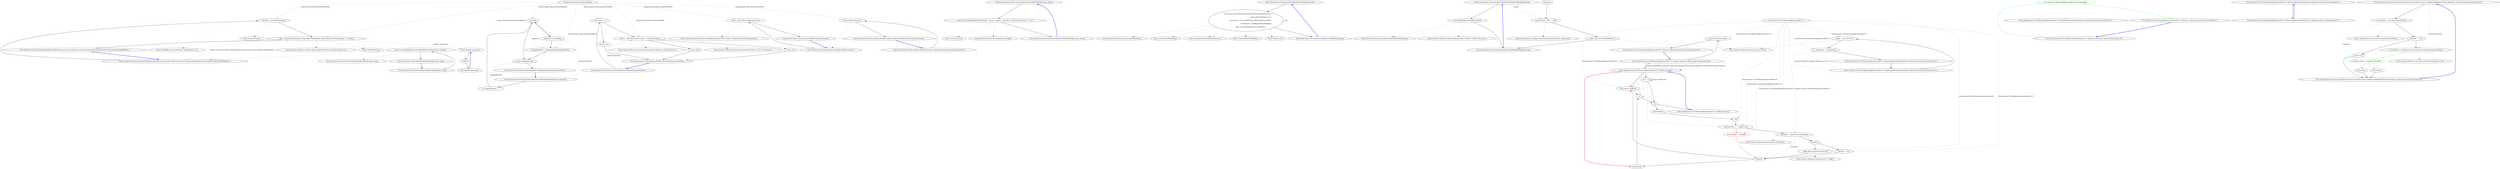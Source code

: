 digraph  {
n61 [label="QuantConnect.Data.Auxiliary.MapFile", span=""];
n0 [cluster="QuantConnect.Data.Auxiliary.MapFile.MapFile(string, System.Collections.Generic.IEnumerable<QuantConnect.Data.Auxiliary.MapFileRow>)", label="Entry QuantConnect.Data.Auxiliary.MapFile.MapFile(string, System.Collections.Generic.IEnumerable<QuantConnect.Data.Auxiliary.MapFileRow>)", span="56-56"];
n1 [cluster="QuantConnect.Data.Auxiliary.MapFile.MapFile(string, System.Collections.Generic.IEnumerable<QuantConnect.Data.Auxiliary.MapFileRow>)", label="Permtick = permtick.ToUpper()", span="58-58"];
n2 [cluster="QuantConnect.Data.Auxiliary.MapFile.MapFile(string, System.Collections.Generic.IEnumerable<QuantConnect.Data.Auxiliary.MapFileRow>)", label="_data = new SortedDictionary<DateTime, MapFileRow>(data.Distinct().ToDictionary(x => x.Date))", span="59-59"];
n4 [cluster="string.ToUpper()", label="Entry string.ToUpper()", span="0-0"];
n3 [cluster="QuantConnect.Data.Auxiliary.MapFile.MapFile(string, System.Collections.Generic.IEnumerable<QuantConnect.Data.Auxiliary.MapFileRow>)", label="Exit QuantConnect.Data.Auxiliary.MapFile.MapFile(string, System.Collections.Generic.IEnumerable<QuantConnect.Data.Auxiliary.MapFileRow>)", span="56-56"];
n5 [cluster="SortedDictionary<DateTime, MapFileRow>.cstr", label="Entry SortedDictionary<DateTime, MapFileRow>.cstr", span=""];
n6 [cluster="System.Collections.Generic.IEnumerable<TSource>.Distinct<TSource>()", label="Entry System.Collections.Generic.IEnumerable<TSource>.Distinct<TSource>()", span="0-0"];
n7 [cluster="Unk.ToDictionary", label="Entry Unk.ToDictionary", span=""];
n8 [cluster="lambda expression", label="Entry lambda expression", span="59-59"];
n9 [cluster="lambda expression", label="x.Date", span="59-59"];
n10 [cluster="lambda expression", label="Exit lambda expression", span="59-59"];
n11 [cluster="QuantConnect.Data.Auxiliary.MapFile.GetMappedSymbol(System.DateTime)", label="Entry QuantConnect.Data.Auxiliary.MapFile.GetMappedSymbol(System.DateTime)", span="67-67"];
n12 [cluster="QuantConnect.Data.Auxiliary.MapFile.GetMappedSymbol(System.DateTime)", label="var mappedSymbol = ''''", span="69-69"];
n14 [cluster="QuantConnect.Data.Auxiliary.MapFile.GetMappedSymbol(System.DateTime)", label="splitDate < searchDate", span="73-73"];
n13 [cluster="QuantConnect.Data.Auxiliary.MapFile.GetMappedSymbol(System.DateTime)", label="_data.Keys", span="71-71"];
n16 [cluster="QuantConnect.Data.Auxiliary.MapFile.GetMappedSymbol(System.DateTime)", label="return mappedSymbol;", span="77-77"];
n15 [cluster="QuantConnect.Data.Auxiliary.MapFile.GetMappedSymbol(System.DateTime)", label="mappedSymbol = _data[splitDate].MappedSymbol", span="74-74"];
n17 [cluster="QuantConnect.Data.Auxiliary.MapFile.GetMappedSymbol(System.DateTime)", label="Exit QuantConnect.Data.Auxiliary.MapFile.GetMappedSymbol(System.DateTime)", span="67-67"];
n18 [cluster="QuantConnect.Data.Auxiliary.MapFile.HasData(System.DateTime)", label="Entry QuantConnect.Data.Auxiliary.MapFile.HasData(System.DateTime)", span="83-83"];
n19 [cluster="QuantConnect.Data.Auxiliary.MapFile.HasData(System.DateTime)", label="_data.Count == 0", span="86-86"];
n21 [cluster="QuantConnect.Data.Auxiliary.MapFile.HasData(System.DateTime)", label="date < _data.Keys.First() || date > _data.Keys.Last()", span="91-91"];
n20 [cluster="QuantConnect.Data.Auxiliary.MapFile.HasData(System.DateTime)", label="return true;", span="88-88"];
n22 [cluster="QuantConnect.Data.Auxiliary.MapFile.HasData(System.DateTime)", label="return false;", span="94-94"];
n23 [cluster="QuantConnect.Data.Auxiliary.MapFile.HasData(System.DateTime)", label="return true;", span="96-96"];
n25 [cluster="System.Collections.Generic.IEnumerable<TSource>.First<TSource>()", label="Entry System.Collections.Generic.IEnumerable<TSource>.First<TSource>()", span="0-0"];
n26 [cluster="System.Collections.Generic.IEnumerable<TSource>.Last<TSource>()", label="Entry System.Collections.Generic.IEnumerable<TSource>.Last<TSource>()", span="0-0"];
n24 [cluster="QuantConnect.Data.Auxiliary.MapFile.HasData(System.DateTime)", label="Exit QuantConnect.Data.Auxiliary.MapFile.HasData(System.DateTime)", span="83-83"];
n27 [cluster="QuantConnect.Data.Auxiliary.MapFile.Read(string, string)", label="Entry QuantConnect.Data.Auxiliary.MapFile.Read(string, string)", span="102-102"];
n28 [cluster="QuantConnect.Data.Auxiliary.MapFile.Read(string, string)", label="return new MapFile(permtick, MapFileRow.Read(permtick, market));", span="104-104"];
n29 [cluster="QuantConnect.Data.Auxiliary.MapFile.Read(string, string)", label="Exit QuantConnect.Data.Auxiliary.MapFile.Read(string, string)", span="102-102"];
n30 [cluster="QuantConnect.Data.Auxiliary.MapFileRow.Read(string, string)", label="Entry QuantConnect.Data.Auxiliary.MapFileRow.Read(string, string)", span="50-50"];
n31 [cluster="QuantConnect.Data.Auxiliary.MapFile.GetMapFilePath(string, string)", label="Entry QuantConnect.Data.Auxiliary.MapFile.GetMapFilePath(string, string)", span="113-113"];
n32 [cluster="QuantConnect.Data.Auxiliary.MapFile.GetMapFilePath(string, string)", label="return Path.Combine(Globals.DataFolder, ''equity'', market, ''map_files'', permtick.ToLower() + ''.csv'');", span="115-115"];
n33 [cluster="QuantConnect.Data.Auxiliary.MapFile.GetMapFilePath(string, string)", label="Exit QuantConnect.Data.Auxiliary.MapFile.GetMapFilePath(string, string)", span="113-113"];
n34 [cluster="string.ToLower()", label="Entry string.ToLower()", span="0-0"];
n35 [cluster="System.IO.Path.Combine(params string[])", label="Entry System.IO.Path.Combine(params string[])", span="0-0"];
n36 [cluster="QuantConnect.Data.Auxiliary.MapFile.GetEnumerator()", label="Entry QuantConnect.Data.Auxiliary.MapFile.GetEnumerator()", span="127-127"];
n37 [cluster="QuantConnect.Data.Auxiliary.MapFile.GetEnumerator()", label="return _data.Values.GetEnumerator();", span="129-129"];
n38 [cluster="QuantConnect.Data.Auxiliary.MapFile.GetEnumerator()", label="Exit QuantConnect.Data.Auxiliary.MapFile.GetEnumerator()", span="127-127"];
n39 [cluster="System.Collections.Generic.SortedDictionary<TKey, TValue>.ValueCollection.GetEnumerator()", label="Entry System.Collections.Generic.SortedDictionary<TKey, TValue>.ValueCollection.GetEnumerator()", span="0-0"];
n40 [cluster="QuantConnect.Data.Auxiliary.MapFile.System.Collections.IEnumerable.GetEnumerator()", label="Entry QuantConnect.Data.Auxiliary.MapFile.System.Collections.IEnumerable.GetEnumerator()", span="139-139"];
n41 [cluster="QuantConnect.Data.Auxiliary.MapFile.System.Collections.IEnumerable.GetEnumerator()", label="return GetEnumerator();", span="141-141"];
n42 [cluster="QuantConnect.Data.Auxiliary.MapFile.System.Collections.IEnumerable.GetEnumerator()", label="Exit QuantConnect.Data.Auxiliary.MapFile.System.Collections.IEnumerable.GetEnumerator()", span="139-139"];
n43 [cluster="QuantConnect.Data.Auxiliary.MapFile.GetMapFiles(string)", label="Entry QuantConnect.Data.Auxiliary.MapFile.GetMapFiles(string)", span="151-151"];
n44 [cluster="QuantConnect.Data.Auxiliary.MapFile.GetMapFiles(string)", label="return from file in Directory.EnumerateFiles(mapFileDirectory)\r\n                   where file.EndsWith(''.csv'')\r\n                   let permtick = Path.GetFileNameWithoutExtension(file)\r\n                   let fileRead = SafeMapFileRowRead(file)\r\n                   select new MapFile(permtick, fileRead);", span="153-157"];
n45 [cluster="QuantConnect.Data.Auxiliary.MapFile.GetMapFiles(string)", label="Exit QuantConnect.Data.Auxiliary.MapFile.GetMapFiles(string)", span="151-151"];
n46 [cluster="System.IO.Directory.EnumerateFiles(string)", label="Entry System.IO.Directory.EnumerateFiles(string)", span="0-0"];
n47 [cluster="string.EndsWith(string)", label="Entry string.EndsWith(string)", span="0-0"];
n48 [cluster="Unk.GetFileNameWithoutExtension", label="Entry Unk.GetFileNameWithoutExtension", span=""];
n49 [cluster="Unk.SafeMapFileRowRead", label="Entry Unk.SafeMapFileRowRead", span=""];
n50 [cluster="MapFile.cstr", label="Entry MapFile.cstr", span=""];
n51 [cluster="QuantConnect.Data.Auxiliary.MapFile.SafeMapFileRowRead(string)", label="Entry QuantConnect.Data.Auxiliary.MapFile.SafeMapFileRowRead(string)", span="163-163"];
n52 [cluster="QuantConnect.Data.Auxiliary.MapFile.SafeMapFileRowRead(string)", label="return MapFileRow.Read(file).ToList();", span="167-167"];
n54 [cluster="QuantConnect.Data.Auxiliary.MapFile.SafeMapFileRowRead(string)", label="Log.Error(err, ''File: '' + file)", span="171-171"];
n53 [cluster="QuantConnect.Data.Auxiliary.MapFile.SafeMapFileRowRead(string)", label=Exception, span="169-169"];
n55 [cluster="QuantConnect.Data.Auxiliary.MapFile.SafeMapFileRowRead(string)", label="return new List<MapFileRow>();", span="172-172"];
n59 [cluster="QuantConnect.Logging.Log.Error(System.Exception, string, bool)", label="Entry QuantConnect.Logging.Log.Error(System.Exception, string, bool)", span="98-98"];
n56 [cluster="QuantConnect.Data.Auxiliary.MapFile.SafeMapFileRowRead(string)", label="Exit QuantConnect.Data.Auxiliary.MapFile.SafeMapFileRowRead(string)", span="163-163"];
n57 [cluster="QuantConnect.Data.Auxiliary.MapFileRow.Read(string)", label="Entry QuantConnect.Data.Auxiliary.MapFileRow.Read(string)", span="61-61"];
n58 [cluster="System.Collections.Generic.IEnumerable<TSource>.ToList<TSource>()", label="Entry System.Collections.Generic.IEnumerable<TSource>.ToList<TSource>()", span="0-0"];
n60 [cluster="System.Collections.Generic.List<T>.List()", label="Entry System.Collections.Generic.List<T>.List()", span="0-0"];
m0_93 [cluster="QuantConnect.Util.MemoizingEnumerable<T>.MemoizingEnumerable(System.Collections.Generic.IEnumerable<T>)", file="LinqExtensions.cs", label="Entry QuantConnect.Util.MemoizingEnumerable<T>.MemoizingEnumerable(System.Collections.Generic.IEnumerable<T>)", span="40-40"];
m0_90 [cluster="QuantConnect.Util.LinqExtensions.Memoize<T>(System.Collections.Generic.IEnumerable<T>)", file="LinqExtensions.cs", label="Entry QuantConnect.Util.LinqExtensions.Memoize<T>(System.Collections.Generic.IEnumerable<T>)", span="218-218"];
m0_91 [cluster="QuantConnect.Util.LinqExtensions.Memoize<T>(System.Collections.Generic.IEnumerable<T>)", color=green, community=0, file="LinqExtensions.cs", label="18: return new MemoizingEnumerable<T>(enumerable);", span="220-220"];
m0_92 [cluster="QuantConnect.Util.LinqExtensions.Memoize<T>(System.Collections.Generic.IEnumerable<T>)", file="LinqExtensions.cs", label="Exit QuantConnect.Util.LinqExtensions.Memoize<T>(System.Collections.Generic.IEnumerable<T>)", span="218-218"];
m1_24 [cluster="System.Collections.Generic.List<T>.Add(T)", file="MemoizingEnumerable.cs", label="Entry System.Collections.Generic.List<T>.Add(T)", span="0-0"];
m1_2 [cluster="QuantConnect.Util.MemoizingEnumerable<T>.MemoizingEnumerable(System.Collections.Generic.IEnumerator<T>)", file="MemoizingEnumerable.cs", label="Entry QuantConnect.Util.MemoizingEnumerable<T>.MemoizingEnumerable(System.Collections.Generic.IEnumerator<T>)", span="49-49"];
m1_3 [cluster="QuantConnect.Util.MemoizingEnumerable<T>.MemoizingEnumerable(System.Collections.Generic.IEnumerator<T>)", file="MemoizingEnumerable.cs", label="_buffer = new List<T>()", span="51-51"];
m1_4 [cluster="QuantConnect.Util.MemoizingEnumerable<T>.MemoizingEnumerable(System.Collections.Generic.IEnumerator<T>)", file="MemoizingEnumerable.cs", label="_enumerator = enumerator", span="52-52"];
m1_5 [cluster="QuantConnect.Util.MemoizingEnumerable<T>.MemoizingEnumerable(System.Collections.Generic.IEnumerator<T>)", file="MemoizingEnumerable.cs", label="Exit QuantConnect.Util.MemoizingEnumerable<T>.MemoizingEnumerable(System.Collections.Generic.IEnumerator<T>)", span="49-49"];
m1_23 [cluster="System.Collections.IEnumerator.MoveNext()", file="MemoizingEnumerable.cs", label="Entry System.Collections.IEnumerator.MoveNext()", span="0-0"];
m1_25 [cluster="QuantConnect.Util.MemoizingEnumerable<T>.System.Collections.IEnumerable.GetEnumerator()", file="MemoizingEnumerable.cs", label="Entry QuantConnect.Util.MemoizingEnumerable<T>.System.Collections.IEnumerable.GetEnumerator()", span="114-114"];
m1_26 [cluster="QuantConnect.Util.MemoizingEnumerable<T>.System.Collections.IEnumerable.GetEnumerator()", file="MemoizingEnumerable.cs", label="return GetEnumerator();", span="116-116"];
m1_27 [cluster="QuantConnect.Util.MemoizingEnumerable<T>.System.Collections.IEnumerable.GetEnumerator()", file="MemoizingEnumerable.cs", label="Exit QuantConnect.Util.MemoizingEnumerable<T>.System.Collections.IEnumerable.GetEnumerator()", span="114-114"];
m1_7 [cluster="QuantConnect.Util.MemoizingEnumerable<T>.GetEnumerator()", file="MemoizingEnumerable.cs", label="Entry QuantConnect.Util.MemoizingEnumerable<T>.GetEnumerator()", span="62-62"];
m1_8 [cluster="QuantConnect.Util.MemoizingEnumerable<T>.GetEnumerator()", file="MemoizingEnumerable.cs", label="int i = 0", span="64-64"];
m1_19 [cluster="QuantConnect.Util.MemoizingEnumerable<T>.GetEnumerator()", file="MemoizingEnumerable.cs", label="yield return _buffer[i];", span="95-95"];
m1_20 [cluster="QuantConnect.Util.MemoizingEnumerable<T>.GetEnumerator()", file="MemoizingEnumerable.cs", label="yield break;", span="99-99"];
m1_9 [cluster="QuantConnect.Util.MemoizingEnumerable<T>.GetEnumerator()", file="MemoizingEnumerable.cs", label=true, span="65-65"];
m1_12 [cluster="QuantConnect.Util.MemoizingEnumerable<T>.GetEnumerator()", file="MemoizingEnumerable.cs", label="!_finished && i >= _buffer.Count", span="73-73"];
m1_21 [cluster="QuantConnect.Util.MemoizingEnumerable<T>.GetEnumerator()", file="MemoizingEnumerable.cs", label="i++", span="103-103"];
m1_10 [cluster="QuantConnect.Util.MemoizingEnumerable<T>.GetEnumerator()", file="MemoizingEnumerable.cs", label="bool hasValue", span="67-67"];
m1_11 [cluster="QuantConnect.Util.MemoizingEnumerable<T>.GetEnumerator()", file="MemoizingEnumerable.cs", label=_lock, span="70-70"];
m1_13 [cluster="QuantConnect.Util.MemoizingEnumerable<T>.GetEnumerator()", file="MemoizingEnumerable.cs", label="hasValue = _enumerator.MoveNext()", span="75-75"];
m1_17 [cluster="QuantConnect.Util.MemoizingEnumerable<T>.GetEnumerator()", color=red, community=0, file="MemoizingEnumerable.cs", label="16: hasValue = !_finished", span="88-88"];
m1_14 [cluster="QuantConnect.Util.MemoizingEnumerable<T>.GetEnumerator()", file="MemoizingEnumerable.cs", label=hasValue, span="76-76"];
m1_18 [cluster="QuantConnect.Util.MemoizingEnumerable<T>.GetEnumerator()", file="MemoizingEnumerable.cs", label=hasValue, span="93-93"];
m1_15 [cluster="QuantConnect.Util.MemoizingEnumerable<T>.GetEnumerator()", file="MemoizingEnumerable.cs", label="_buffer.Add(_enumerator.Current)", span="78-78"];
m1_16 [cluster="QuantConnect.Util.MemoizingEnumerable<T>.GetEnumerator()", file="MemoizingEnumerable.cs", label="_finished = true", span="82-82"];
m1_22 [cluster="QuantConnect.Util.MemoizingEnumerable<T>.GetEnumerator()", file="MemoizingEnumerable.cs", label="Exit QuantConnect.Util.MemoizingEnumerable<T>.GetEnumerator()", span="62-62"];
m1_0 [cluster="QuantConnect.Util.MemoizingEnumerable<T>.MemoizingEnumerable(System.Collections.Generic.IEnumerable<T>)", file="MemoizingEnumerable.cs", label="Entry QuantConnect.Util.MemoizingEnumerable<T>.MemoizingEnumerable(System.Collections.Generic.IEnumerable<T>)", span="40-40"];
m1_1 [cluster="QuantConnect.Util.MemoizingEnumerable<T>.MemoizingEnumerable(System.Collections.Generic.IEnumerable<T>)", file="MemoizingEnumerable.cs", label="Exit QuantConnect.Util.MemoizingEnumerable<T>.MemoizingEnumerable(System.Collections.Generic.IEnumerable<T>)", span="40-40"];
m1_28 [file="MemoizingEnumerable.cs", label="QuantConnect.Util.MemoizingEnumerable<T>", span=""];
m3_36 [cluster="QuantConnect.Data.UniverseSelection.FuturesChainUniverse.CanRemoveMember(System.DateTime, QuantConnect.Securities.Security)", file="QCAlgorithm.History.cs", label="Entry QuantConnect.Data.UniverseSelection.FuturesChainUniverse.CanRemoveMember(System.DateTime, QuantConnect.Securities.Security)", span="129-129"];
m3_41 [cluster="QuantConnect.Data.UniverseSelection.FuturesChainUniverse.CanRemoveMember(System.DateTime, QuantConnect.Securities.Security)", color=green, community=0, file="QCAlgorithm.History.cs", label="4: localTime.Date != lastData.Time.Date", span="142-142"];
m3_37 [cluster="QuantConnect.Data.UniverseSelection.FuturesChainUniverse.CanRemoveMember(System.DateTime, QuantConnect.Securities.Security)", file="QCAlgorithm.History.cs", label="var lastData = security.Cache.GetData()", span="132-132"];
m3_40 [cluster="QuantConnect.Data.UniverseSelection.FuturesChainUniverse.CanRemoveMember(System.DateTime, QuantConnect.Securities.Security)", file="QCAlgorithm.History.cs", label="var localTime = utcTime.ConvertFromUtc(security.Exchange.TimeZone)", span="141-141"];
m3_42 [cluster="QuantConnect.Data.UniverseSelection.FuturesChainUniverse.CanRemoveMember(System.DateTime, QuantConnect.Securities.Security)", file="QCAlgorithm.History.cs", label="return true;", span="144-144"];
m3_43 [cluster="QuantConnect.Data.UniverseSelection.FuturesChainUniverse.CanRemoveMember(System.DateTime, QuantConnect.Securities.Security)", file="QCAlgorithm.History.cs", label="return false;", span="146-146"];
m3_38 [cluster="QuantConnect.Data.UniverseSelection.FuturesChainUniverse.CanRemoveMember(System.DateTime, QuantConnect.Securities.Security)", file="QCAlgorithm.History.cs", label="lastData == null", span="133-133"];
m3_39 [cluster="QuantConnect.Data.UniverseSelection.FuturesChainUniverse.CanRemoveMember(System.DateTime, QuantConnect.Securities.Security)", file="QCAlgorithm.History.cs", label="return true;", span="135-135"];
m3_44 [cluster="QuantConnect.Data.UniverseSelection.FuturesChainUniverse.CanRemoveMember(System.DateTime, QuantConnect.Securities.Security)", file="QCAlgorithm.History.cs", label="Exit QuantConnect.Data.UniverseSelection.FuturesChainUniverse.CanRemoveMember(System.DateTime, QuantConnect.Securities.Security)", span="129-129"];
m3_45 [cluster="QuantConnect.Securities.SecurityCache.GetData()", file="QCAlgorithm.History.cs", label="Entry QuantConnect.Securities.SecurityCache.GetData()", span="178-178"];
m3_46 [cluster="System.DateTime.ConvertFromUtc(DateTimeZone, bool)", file="QCAlgorithm.History.cs", label="Entry System.DateTime.ConvertFromUtc(DateTimeZone, bool)", span="606-606"];
n61 -> n1  [color=darkseagreen4, key=1, label="QuantConnect.Data.Auxiliary.MapFile", style=dashed];
n61 -> n2  [color=darkseagreen4, key=1, label="QuantConnect.Data.Auxiliary.MapFile", style=dashed];
n61 -> n13  [color=darkseagreen4, key=1, label="QuantConnect.Data.Auxiliary.MapFile", style=dashed];
n61 -> n15  [color=darkseagreen4, key=1, label="QuantConnect.Data.Auxiliary.MapFile", style=dashed];
n61 -> n19  [color=darkseagreen4, key=1, label="QuantConnect.Data.Auxiliary.MapFile", style=dashed];
n61 -> n21  [color=darkseagreen4, key=1, label="QuantConnect.Data.Auxiliary.MapFile", style=dashed];
n61 -> n37  [color=darkseagreen4, key=1, label="QuantConnect.Data.Auxiliary.MapFile", style=dashed];
n61 -> n41  [color=darkseagreen4, key=1, label="QuantConnect.Data.Auxiliary.MapFile", style=dashed];
n0 -> n1  [key=0, style=solid];
n0 -> n2  [color=darkseagreen4, key=1, label="System.Collections.Generic.IEnumerable<QuantConnect.Data.Auxiliary.MapFileRow>", style=dashed];
n1 -> n2  [key=0, style=solid];
n1 -> n4  [key=2, style=dotted];
n2 -> n3  [key=0, style=solid];
n2 -> n5  [key=2, style=dotted];
n2 -> n6  [key=2, style=dotted];
n2 -> n7  [key=2, style=dotted];
n2 -> n8  [color=darkseagreen4, key=1, label="lambda expression", style=dashed];
n3 -> n0  [color=blue, key=0, style=bold];
n8 -> n9  [key=0, style=solid];
n9 -> n10  [key=0, style=solid];
n10 -> n8  [color=blue, key=0, style=bold];
n11 -> n12  [key=0, style=solid];
n11 -> n14  [color=darkseagreen4, key=1, label="System.DateTime", style=dashed];
n12 -> n13  [key=0, style=solid];
n12 -> n16  [color=darkseagreen4, key=1, label=mappedSymbol, style=dashed];
n14 -> n15  [key=0, style=solid];
n14 -> n13  [key=0, style=solid];
n13 -> n14  [key=0, style=solid];
n13 -> n16  [key=0, style=solid];
n13 -> n15  [color=darkseagreen4, key=1, label=splitDate, style=dashed];
n16 -> n17  [key=0, style=solid];
n15 -> n16  [key=0, style=solid];
n17 -> n11  [color=blue, key=0, style=bold];
n18 -> n19  [key=0, style=solid];
n18 -> n21  [color=darkseagreen4, key=1, label="System.DateTime", style=dashed];
n19 -> n20  [key=0, style=solid];
n19 -> n21  [key=0, style=solid];
n21 -> n22  [key=0, style=solid];
n21 -> n23  [key=0, style=solid];
n21 -> n25  [key=2, style=dotted];
n21 -> n26  [key=2, style=dotted];
n20 -> n24  [key=0, style=solid];
n22 -> n24  [key=0, style=solid];
n23 -> n24  [key=0, style=solid];
n24 -> n18  [color=blue, key=0, style=bold];
n27 -> n28  [key=0, style=solid];
n28 -> n29  [key=0, style=solid];
n28 -> n0  [key=2, style=dotted];
n28 -> n30  [key=2, style=dotted];
n29 -> n27  [color=blue, key=0, style=bold];
n31 -> n32  [key=0, style=solid];
n32 -> n33  [key=0, style=solid];
n32 -> n34  [key=2, style=dotted];
n32 -> n35  [key=2, style=dotted];
n33 -> n31  [color=blue, key=0, style=bold];
n36 -> n37  [key=0, style=solid];
n37 -> n38  [key=0, style=solid];
n37 -> n39  [key=2, style=dotted];
n38 -> n36  [color=blue, key=0, style=bold];
n40 -> n41  [key=0, style=solid];
n41 -> n42  [key=0, style=solid];
n41 -> n36  [key=2, style=dotted];
n42 -> n40  [color=blue, key=0, style=bold];
n43 -> n44  [key=0, style=solid];
n44 -> n45  [key=0, style=solid];
n44 -> n46  [key=2, style=dotted];
n44 -> n47  [key=2, style=dotted];
n44 -> n48  [key=2, style=dotted];
n44 -> n49  [key=2, style=dotted];
n44 -> n50  [key=2, style=dotted];
n44 -> n44  [color=darkseagreen4, key=1, label=file, style=dashed];
n45 -> n43  [color=blue, key=0, style=bold];
n51 -> n52  [key=0, style=solid];
n51 -> n54  [color=darkseagreen4, key=1, label=string, style=dashed];
n52 -> n56  [key=0, style=solid];
n52 -> n57  [key=2, style=dotted];
n52 -> n58  [key=2, style=dotted];
n54 -> n55  [key=0, style=solid];
n54 -> n59  [key=2, style=dotted];
n53 -> n54  [key=0, style=solid];
n55 -> n56  [key=0, style=solid];
n55 -> n60  [key=2, style=dotted];
n56 -> n51  [color=blue, key=0, style=bold];
m0_90 -> m0_91  [color=green, key=0, style=solid];
m0_91 -> m0_92  [color=green, key=0, style=solid];
m0_91 -> m0_93  [color=green, key=2, style=dotted];
m0_92 -> m0_90  [color=blue, key=0, style=bold];
m1_2 -> m1_3  [key=0, style=solid];
m1_2 -> m1_4  [color=darkseagreen4, key=1, label="System.Collections.Generic.IEnumerator<T>", style=dashed];
m1_3 -> m1_4  [key=0, style=solid];
m1_3 -> n60  [key=2, style=dotted];
m1_4 -> m1_5  [key=0, style=solid];
m1_5 -> m1_2  [color=blue, key=0, style=bold];
m1_25 -> m1_26  [key=0, style=solid];
m1_25 -> m1_7  [color=darkorchid, key=3, label="method methodReturn System.Collections.IEnumerator System.Collections.IEnumerable.GetEnumerator", style=bold];
m1_26 -> m1_27  [key=0, style=solid];
m1_26 -> m1_7  [key=2, style=dotted];
m1_27 -> m1_25  [color=blue, key=0, style=bold];
m1_7 -> m1_8  [key=0, style=solid];
m1_7 -> m1_19  [color=crimson, key=0, style=bold];
m1_7 -> m1_20  [color=crimson, key=0, style=bold];
m1_8 -> m1_9  [key=0, style=solid];
m1_8 -> m1_12  [color=darkseagreen4, key=1, label=i, style=dashed];
m1_8 -> m1_19  [color=darkseagreen4, key=1, label=i, style=dashed];
m1_8 -> m1_21  [color=darkseagreen4, key=1, label=i, style=dashed];
m1_8 -> m1_8  [color=darkorchid, key=3, label="Local variable int i", style=bold];
m1_19 -> m1_21  [key=0, style=solid];
m1_20 -> m1_21  [key=0, style=solid];
m1_9 -> m1_10  [key=0, style=solid];
m1_9 -> m1_22  [key=0, style=solid];
m1_12 -> m1_13  [key=0, style=solid];
m1_12 -> m1_17  [color=red, key=0, style=solid];
m1_21 -> m1_9  [key=0, style=solid];
m1_21 -> m1_21  [color=darkseagreen4, key=1, label=i, style=dashed];
m1_10 -> m1_11  [key=0, style=solid];
m1_11 -> m1_12  [key=0, style=solid];
m1_13 -> m1_14  [key=0, style=solid];
m1_13 -> m1_23  [key=2, style=dotted];
m1_13 -> m1_18  [color=darkseagreen4, key=1, label=hasValue, style=dashed];
m1_17 -> m1_18  [color=red, key=0, style=solid];
m1_14 -> m1_15  [key=0, style=solid];
m1_14 -> m1_16  [key=0, style=solid];
m1_18 -> m1_19  [key=0, style=solid];
m1_18 -> m1_20  [key=0, style=solid];
m1_15 -> m1_18  [key=0, style=solid];
m1_15 -> m1_24  [key=2, style=dotted];
m1_16 -> m1_18  [key=0, style=solid];
m1_22 -> m1_7  [color=blue, key=0, style=bold];
m1_0 -> m1_1  [key=0, style=solid];
m1_1 -> m1_0  [color=blue, key=0, style=bold];
m1_28 -> m1_3  [color=darkseagreen4, key=1, label="QuantConnect.Util.MemoizingEnumerable<T>", style=dashed];
m1_28 -> m1_4  [color=darkseagreen4, key=1, label="QuantConnect.Util.MemoizingEnumerable<T>", style=dashed];
m1_28 -> m1_11  [color=darkseagreen4, key=1, label="QuantConnect.Util.MemoizingEnumerable<T>", style=dashed];
m1_28 -> m1_12  [color=darkseagreen4, key=1, label="QuantConnect.Util.MemoizingEnumerable<T>", style=dashed];
m1_28 -> m1_13  [color=darkseagreen4, key=1, label="QuantConnect.Util.MemoizingEnumerable<T>", style=dashed];
m1_28 -> m1_15  [color=darkseagreen4, key=1, label="QuantConnect.Util.MemoizingEnumerable<T>", style=dashed];
m1_28 -> m1_16  [color=darkseagreen4, key=1, label="QuantConnect.Util.MemoizingEnumerable<T>", style=dashed];
m1_28 -> m1_17  [color=red, key=1, label="QuantConnect.Util.MemoizingEnumerable<T>", style=dashed];
m1_28 -> m1_19  [color=darkseagreen4, key=1, label="QuantConnect.Util.MemoizingEnumerable<T>", style=dashed];
m1_28 -> m1_26  [color=darkseagreen4, key=1, label="QuantConnect.Util.MemoizingEnumerable<T>", style=dashed];
m3_36 -> m3_37  [key=0, style=solid];
m3_36 -> m3_40  [color=darkseagreen4, key=1, label="System.DateTime", style=dashed];
m3_41 -> m3_42  [color=green, key=0, style=solid];
m3_41 -> m3_43  [color=green, key=0, style=solid];
m3_37 -> m3_41  [color=green, key=1, label=lastData, style=dashed];
m3_37 -> m3_38  [key=0, style=solid];
m3_37 -> m3_45  [key=2, style=dotted];
m3_40 -> m3_41  [color=green, key=0, style=solid];
m3_40 -> m3_46  [key=2, style=dotted];
m3_42 -> m3_44  [key=0, style=solid];
m3_43 -> m3_44  [key=0, style=solid];
m3_38 -> m3_40  [key=0, style=solid];
m3_38 -> m3_39  [key=0, style=solid];
m3_39 -> m3_44  [key=0, style=solid];
m3_44 -> m3_36  [color=blue, key=0, style=bold];
}

